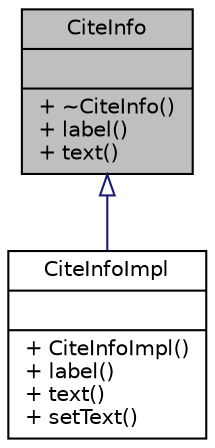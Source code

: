 digraph "CiteInfo"
{
 // LATEX_PDF_SIZE
  edge [fontname="Helvetica",fontsize="10",labelfontname="Helvetica",labelfontsize="10"];
  node [fontname="Helvetica",fontsize="10",shape=record];
  Node1 [label="{CiteInfo\n||+ ~CiteInfo()\l+ label()\l+ text()\l}",height=0.2,width=0.4,color="black", fillcolor="grey75", style="filled", fontcolor="black",tooltip="Citation-related data."];
  Node1 -> Node2 [dir="back",color="midnightblue",fontsize="10",style="solid",arrowtail="onormal",fontname="Helvetica"];
  Node2 [label="{CiteInfoImpl\n||+ CiteInfoImpl()\l+ label()\l+ text()\l+ setText()\l}",height=0.2,width=0.4,color="black", fillcolor="white", style="filled",URL="$classCiteInfoImpl.html",tooltip=" "];
}
